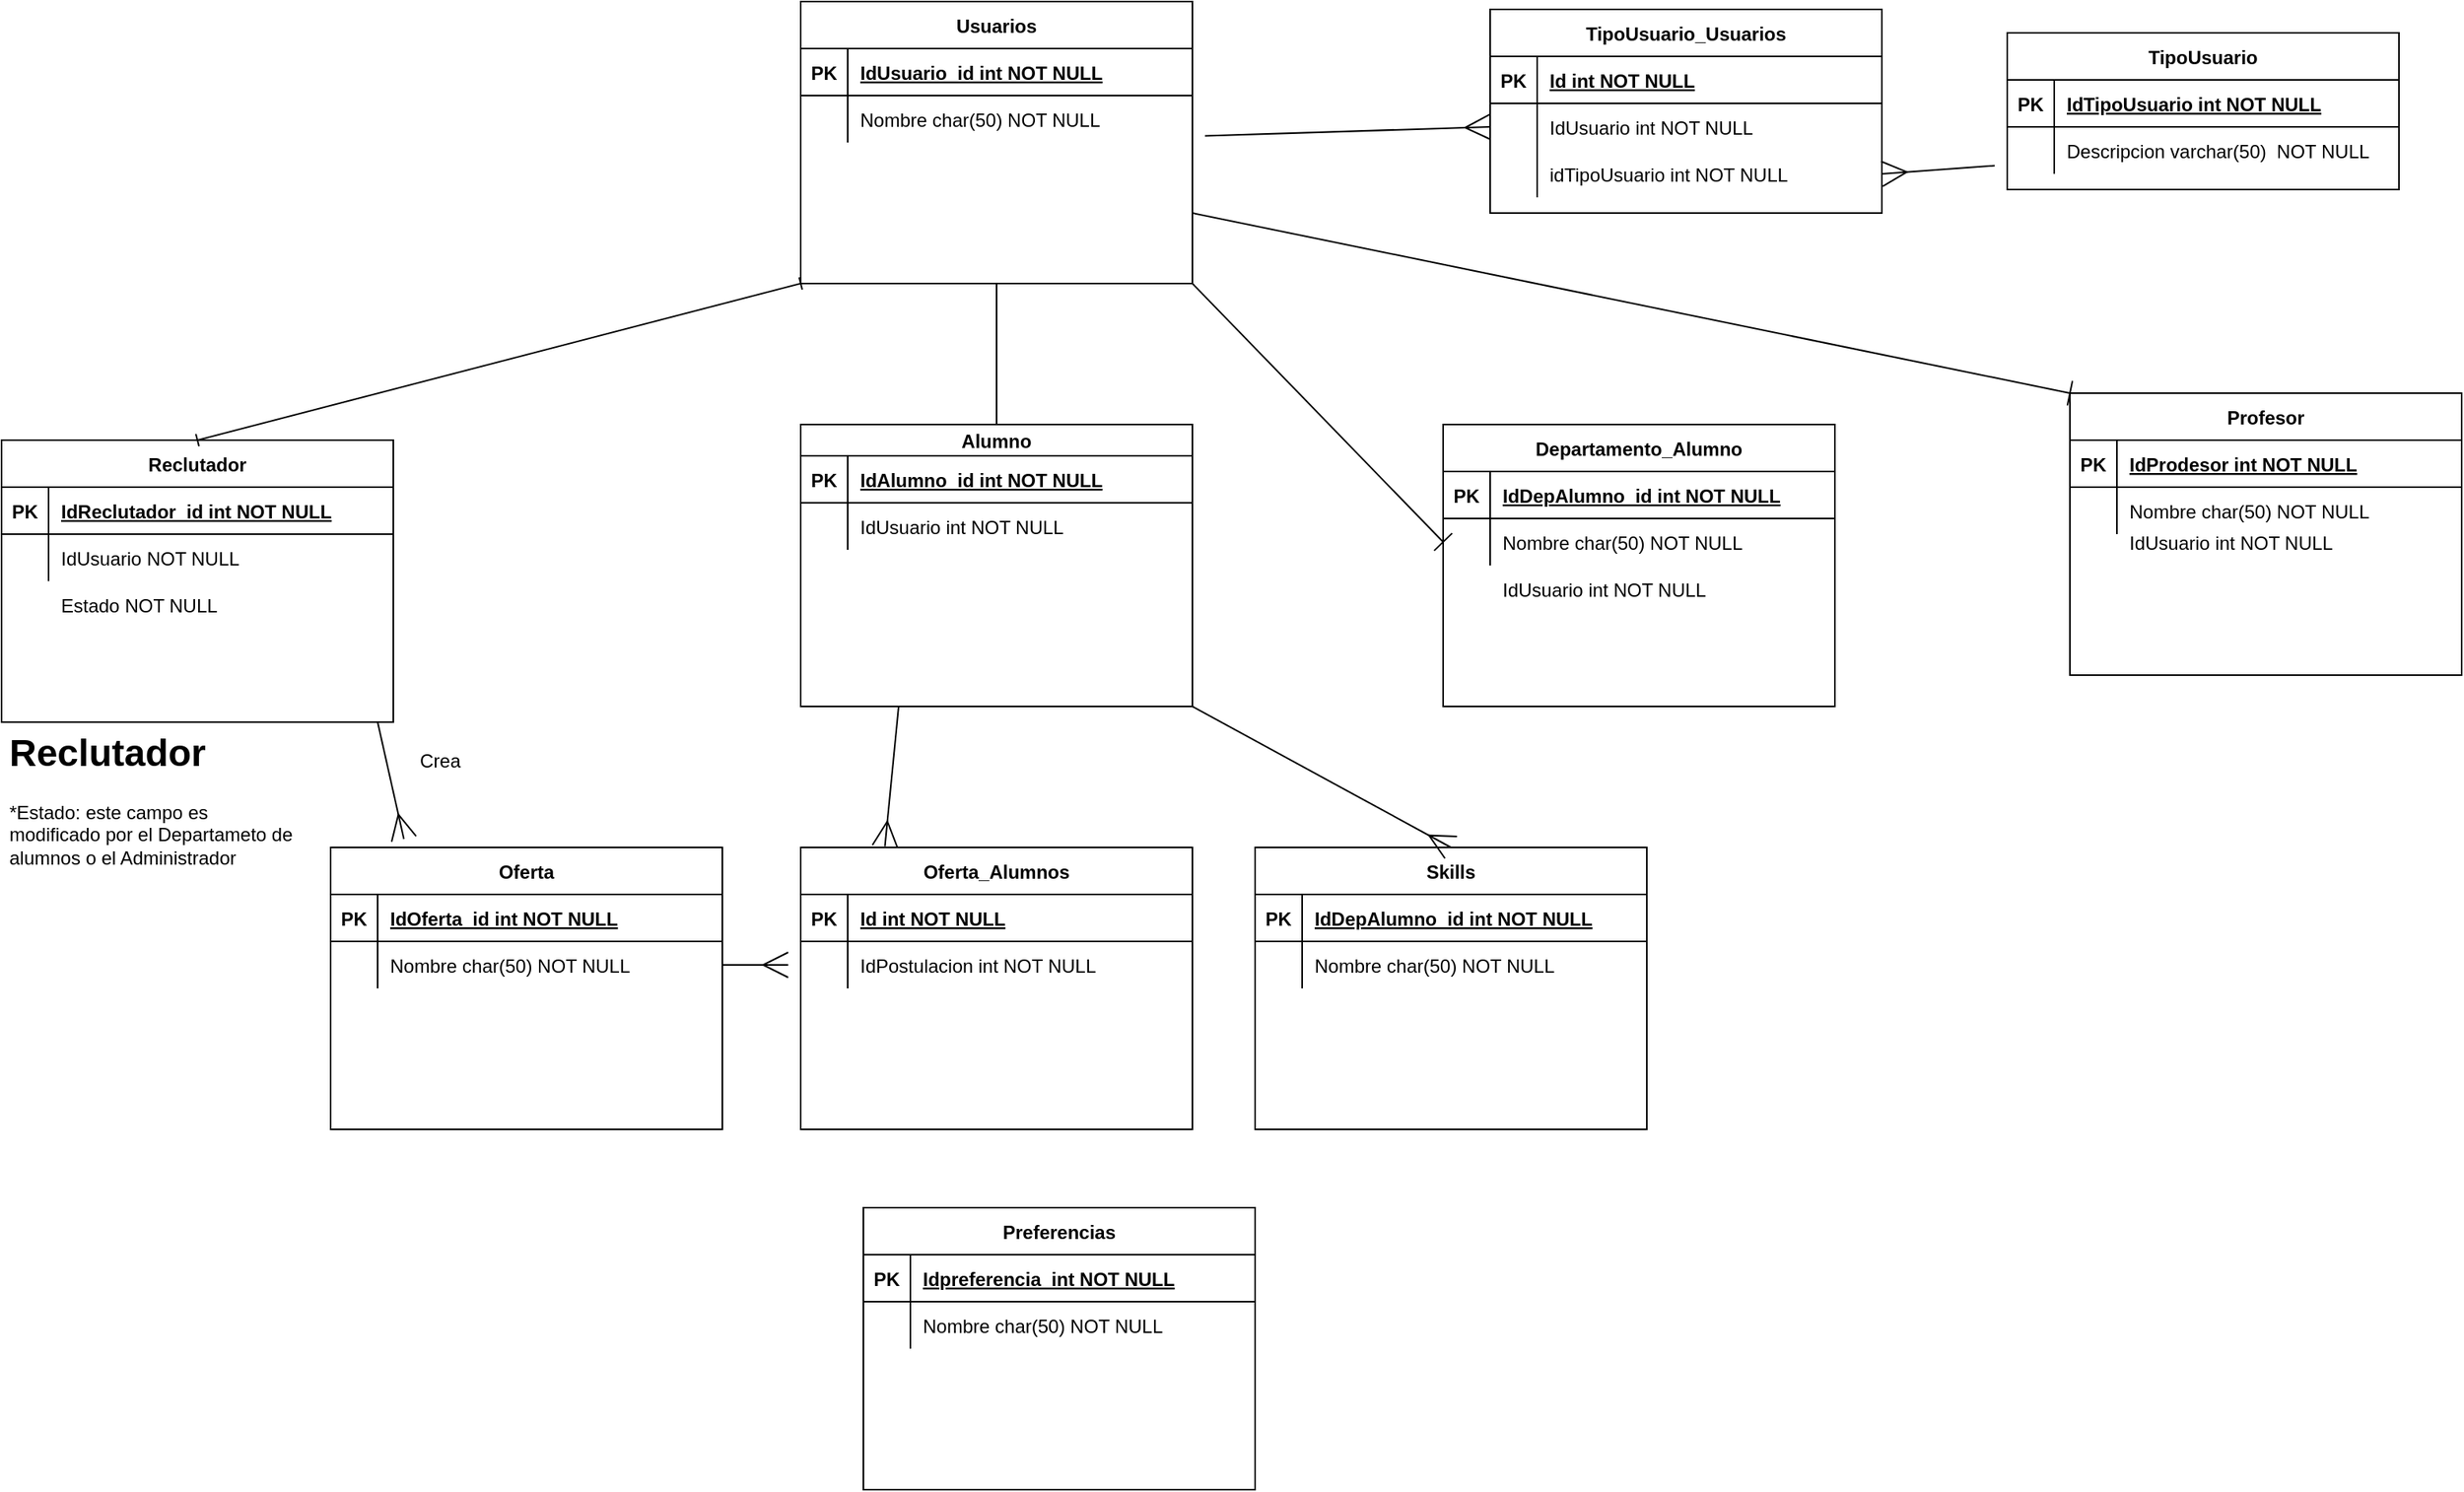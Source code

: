 <mxfile version="15.4.1" type="device"><diagram id="R2lEEEUBdFMjLlhIrx00" name="Page-1"><mxGraphModel dx="1021" dy="529" grid="1" gridSize="10" guides="1" tooltips="1" connect="1" arrows="1" fold="1" page="1" pageScale="1" pageWidth="850" pageHeight="1100" math="0" shadow="0" extFonts="Permanent Marker^https://fonts.googleapis.com/css?family=Permanent+Marker"><root><mxCell id="0"/><mxCell id="1" parent="0"/><mxCell id="FTierkS7XMUDE3EPfY0w-1" value="Reclutador" style="shape=table;startSize=30;container=1;collapsible=1;childLayout=tableLayout;fixedRows=1;rowLines=0;fontStyle=1;align=center;resizeLast=1;" parent="1" vertex="1"><mxGeometry x="20" y="300" width="250" height="180" as="geometry"/></mxCell><mxCell id="FTierkS7XMUDE3EPfY0w-2" value="" style="shape=partialRectangle;collapsible=0;dropTarget=0;pointerEvents=0;fillColor=none;points=[[0,0.5],[1,0.5]];portConstraint=eastwest;top=0;left=0;right=0;bottom=1;" parent="FTierkS7XMUDE3EPfY0w-1" vertex="1"><mxGeometry y="30" width="250" height="30" as="geometry"/></mxCell><mxCell id="FTierkS7XMUDE3EPfY0w-3" value="PK" style="shape=partialRectangle;overflow=hidden;connectable=0;fillColor=none;top=0;left=0;bottom=0;right=0;fontStyle=1;" parent="FTierkS7XMUDE3EPfY0w-2" vertex="1"><mxGeometry width="30" height="30" as="geometry"><mxRectangle width="30" height="30" as="alternateBounds"/></mxGeometry></mxCell><mxCell id="FTierkS7XMUDE3EPfY0w-4" value="IdReclutador_id int NOT NULL " style="shape=partialRectangle;overflow=hidden;connectable=0;fillColor=none;top=0;left=0;bottom=0;right=0;align=left;spacingLeft=6;fontStyle=5;" parent="FTierkS7XMUDE3EPfY0w-2" vertex="1"><mxGeometry x="30" width="220" height="30" as="geometry"><mxRectangle width="220" height="30" as="alternateBounds"/></mxGeometry></mxCell><mxCell id="FTierkS7XMUDE3EPfY0w-5" value="" style="shape=partialRectangle;collapsible=0;dropTarget=0;pointerEvents=0;fillColor=none;points=[[0,0.5],[1,0.5]];portConstraint=eastwest;top=0;left=0;right=0;bottom=0;" parent="FTierkS7XMUDE3EPfY0w-1" vertex="1"><mxGeometry y="60" width="250" height="30" as="geometry"/></mxCell><mxCell id="FTierkS7XMUDE3EPfY0w-6" value="" style="shape=partialRectangle;overflow=hidden;connectable=0;fillColor=none;top=0;left=0;bottom=0;right=0;" parent="FTierkS7XMUDE3EPfY0w-5" vertex="1"><mxGeometry width="30" height="30" as="geometry"><mxRectangle width="30" height="30" as="alternateBounds"/></mxGeometry></mxCell><mxCell id="FTierkS7XMUDE3EPfY0w-7" value="IdUsuario NOT NULL" style="shape=partialRectangle;overflow=hidden;connectable=0;fillColor=none;top=0;left=0;bottom=0;right=0;align=left;spacingLeft=6;" parent="FTierkS7XMUDE3EPfY0w-5" vertex="1"><mxGeometry x="30" width="220" height="30" as="geometry"><mxRectangle width="220" height="30" as="alternateBounds"/></mxGeometry></mxCell><mxCell id="FTierkS7XMUDE3EPfY0w-13" value="Oferta" style="shape=table;startSize=30;container=1;collapsible=1;childLayout=tableLayout;fixedRows=1;rowLines=0;fontStyle=1;align=center;resizeLast=1;" parent="1" vertex="1"><mxGeometry x="230" y="560" width="250" height="180" as="geometry"/></mxCell><mxCell id="FTierkS7XMUDE3EPfY0w-14" value="" style="shape=partialRectangle;collapsible=0;dropTarget=0;pointerEvents=0;fillColor=none;points=[[0,0.5],[1,0.5]];portConstraint=eastwest;top=0;left=0;right=0;bottom=1;" parent="FTierkS7XMUDE3EPfY0w-13" vertex="1"><mxGeometry y="30" width="250" height="30" as="geometry"/></mxCell><mxCell id="FTierkS7XMUDE3EPfY0w-15" value="PK" style="shape=partialRectangle;overflow=hidden;connectable=0;fillColor=none;top=0;left=0;bottom=0;right=0;fontStyle=1;" parent="FTierkS7XMUDE3EPfY0w-14" vertex="1"><mxGeometry width="30" height="30" as="geometry"><mxRectangle width="30" height="30" as="alternateBounds"/></mxGeometry></mxCell><mxCell id="FTierkS7XMUDE3EPfY0w-16" value="IdOferta_id int NOT NULL " style="shape=partialRectangle;overflow=hidden;connectable=0;fillColor=none;top=0;left=0;bottom=0;right=0;align=left;spacingLeft=6;fontStyle=5;" parent="FTierkS7XMUDE3EPfY0w-14" vertex="1"><mxGeometry x="30" width="220" height="30" as="geometry"><mxRectangle width="220" height="30" as="alternateBounds"/></mxGeometry></mxCell><mxCell id="FTierkS7XMUDE3EPfY0w-17" value="" style="shape=partialRectangle;collapsible=0;dropTarget=0;pointerEvents=0;fillColor=none;points=[[0,0.5],[1,0.5]];portConstraint=eastwest;top=0;left=0;right=0;bottom=0;" parent="FTierkS7XMUDE3EPfY0w-13" vertex="1"><mxGeometry y="60" width="250" height="30" as="geometry"/></mxCell><mxCell id="FTierkS7XMUDE3EPfY0w-18" value="" style="shape=partialRectangle;overflow=hidden;connectable=0;fillColor=none;top=0;left=0;bottom=0;right=0;" parent="FTierkS7XMUDE3EPfY0w-17" vertex="1"><mxGeometry width="30" height="30" as="geometry"><mxRectangle width="30" height="30" as="alternateBounds"/></mxGeometry></mxCell><mxCell id="FTierkS7XMUDE3EPfY0w-19" value="Nombre char(50) NOT NULL" style="shape=partialRectangle;overflow=hidden;connectable=0;fillColor=none;top=0;left=0;bottom=0;right=0;align=left;spacingLeft=6;" parent="FTierkS7XMUDE3EPfY0w-17" vertex="1"><mxGeometry x="30" width="220" height="30" as="geometry"><mxRectangle width="220" height="30" as="alternateBounds"/></mxGeometry></mxCell><mxCell id="FTierkS7XMUDE3EPfY0w-22" style="rounded=0;orthogonalLoop=1;jettySize=auto;html=1;endArrow=ERmany;startSize=14;endSize=14;sourcePerimeterSpacing=8;targetPerimeterSpacing=8;endFill=0;entryX=0.187;entryY=-0.03;entryDx=0;entryDy=0;entryPerimeter=0;" parent="1" target="FTierkS7XMUDE3EPfY0w-13" edge="1"><mxGeometry relative="1" as="geometry"><mxPoint x="260" y="480" as="sourcePoint"/></mxGeometry></mxCell><mxCell id="FTierkS7XMUDE3EPfY0w-23" value="Alumno" style="shape=table;startSize=20;container=1;collapsible=1;childLayout=tableLayout;fixedRows=1;rowLines=0;fontStyle=1;align=center;resizeLast=1;" parent="1" vertex="1"><mxGeometry x="530" y="290" width="250" height="180" as="geometry"/></mxCell><mxCell id="FTierkS7XMUDE3EPfY0w-24" value="" style="shape=partialRectangle;collapsible=0;dropTarget=0;pointerEvents=0;fillColor=none;points=[[0,0.5],[1,0.5]];portConstraint=eastwest;top=0;left=0;right=0;bottom=1;" parent="FTierkS7XMUDE3EPfY0w-23" vertex="1"><mxGeometry y="20" width="250" height="30" as="geometry"/></mxCell><mxCell id="FTierkS7XMUDE3EPfY0w-25" value="PK" style="shape=partialRectangle;overflow=hidden;connectable=0;fillColor=none;top=0;left=0;bottom=0;right=0;fontStyle=1;" parent="FTierkS7XMUDE3EPfY0w-24" vertex="1"><mxGeometry width="30" height="30" as="geometry"><mxRectangle width="30" height="30" as="alternateBounds"/></mxGeometry></mxCell><mxCell id="FTierkS7XMUDE3EPfY0w-26" value="IdAlumno_id int NOT NULL " style="shape=partialRectangle;overflow=hidden;connectable=0;fillColor=none;top=0;left=0;bottom=0;right=0;align=left;spacingLeft=6;fontStyle=5;" parent="FTierkS7XMUDE3EPfY0w-24" vertex="1"><mxGeometry x="30" width="220" height="30" as="geometry"><mxRectangle width="220" height="30" as="alternateBounds"/></mxGeometry></mxCell><mxCell id="FTierkS7XMUDE3EPfY0w-27" value="" style="shape=partialRectangle;collapsible=0;dropTarget=0;pointerEvents=0;fillColor=none;points=[[0,0.5],[1,0.5]];portConstraint=eastwest;top=0;left=0;right=0;bottom=0;" parent="FTierkS7XMUDE3EPfY0w-23" vertex="1"><mxGeometry y="50" width="250" height="30" as="geometry"/></mxCell><mxCell id="FTierkS7XMUDE3EPfY0w-28" value="" style="shape=partialRectangle;overflow=hidden;connectable=0;fillColor=none;top=0;left=0;bottom=0;right=0;" parent="FTierkS7XMUDE3EPfY0w-27" vertex="1"><mxGeometry width="30" height="30" as="geometry"><mxRectangle width="30" height="30" as="alternateBounds"/></mxGeometry></mxCell><mxCell id="FTierkS7XMUDE3EPfY0w-29" value="IdUsuario int NOT NULL" style="shape=partialRectangle;overflow=hidden;connectable=0;fillColor=none;top=0;left=0;bottom=0;right=0;align=left;spacingLeft=6;" parent="FTierkS7XMUDE3EPfY0w-27" vertex="1"><mxGeometry x="30" width="220" height="30" as="geometry"><mxRectangle width="220" height="30" as="alternateBounds"/></mxGeometry></mxCell><mxCell id="FTierkS7XMUDE3EPfY0w-30" value="Oferta_Alumnos" style="shape=table;startSize=30;container=1;collapsible=1;childLayout=tableLayout;fixedRows=1;rowLines=0;fontStyle=1;align=center;resizeLast=1;" parent="1" vertex="1"><mxGeometry x="530" y="560" width="250" height="180" as="geometry"/></mxCell><mxCell id="FTierkS7XMUDE3EPfY0w-31" value="" style="shape=partialRectangle;collapsible=0;dropTarget=0;pointerEvents=0;fillColor=none;points=[[0,0.5],[1,0.5]];portConstraint=eastwest;top=0;left=0;right=0;bottom=1;" parent="FTierkS7XMUDE3EPfY0w-30" vertex="1"><mxGeometry y="30" width="250" height="30" as="geometry"/></mxCell><mxCell id="FTierkS7XMUDE3EPfY0w-32" value="PK" style="shape=partialRectangle;overflow=hidden;connectable=0;fillColor=none;top=0;left=0;bottom=0;right=0;fontStyle=1;" parent="FTierkS7XMUDE3EPfY0w-31" vertex="1"><mxGeometry width="30" height="30" as="geometry"><mxRectangle width="30" height="30" as="alternateBounds"/></mxGeometry></mxCell><mxCell id="FTierkS7XMUDE3EPfY0w-33" value="Id int NOT NULL " style="shape=partialRectangle;overflow=hidden;connectable=0;fillColor=none;top=0;left=0;bottom=0;right=0;align=left;spacingLeft=6;fontStyle=5;" parent="FTierkS7XMUDE3EPfY0w-31" vertex="1"><mxGeometry x="30" width="220" height="30" as="geometry"><mxRectangle width="220" height="30" as="alternateBounds"/></mxGeometry></mxCell><mxCell id="FTierkS7XMUDE3EPfY0w-34" value="" style="shape=partialRectangle;collapsible=0;dropTarget=0;pointerEvents=0;fillColor=none;points=[[0,0.5],[1,0.5]];portConstraint=eastwest;top=0;left=0;right=0;bottom=0;" parent="FTierkS7XMUDE3EPfY0w-30" vertex="1"><mxGeometry y="60" width="250" height="30" as="geometry"/></mxCell><mxCell id="FTierkS7XMUDE3EPfY0w-35" value="" style="shape=partialRectangle;overflow=hidden;connectable=0;fillColor=none;top=0;left=0;bottom=0;right=0;" parent="FTierkS7XMUDE3EPfY0w-34" vertex="1"><mxGeometry width="30" height="30" as="geometry"><mxRectangle width="30" height="30" as="alternateBounds"/></mxGeometry></mxCell><mxCell id="FTierkS7XMUDE3EPfY0w-36" value="IdPostulacion int NOT NULL" style="shape=partialRectangle;overflow=hidden;connectable=0;fillColor=none;top=0;left=0;bottom=0;right=0;align=left;spacingLeft=6;" parent="FTierkS7XMUDE3EPfY0w-34" vertex="1"><mxGeometry x="30" width="220" height="30" as="geometry"><mxRectangle width="220" height="30" as="alternateBounds"/></mxGeometry></mxCell><mxCell id="FTierkS7XMUDE3EPfY0w-37" style="edgeStyle=none;rounded=0;orthogonalLoop=1;jettySize=auto;html=1;exitX=1;exitY=0.5;exitDx=0;exitDy=0;endArrow=ERmany;endFill=0;startSize=14;endSize=14;sourcePerimeterSpacing=8;targetPerimeterSpacing=8;" parent="1" source="FTierkS7XMUDE3EPfY0w-17" target="FTierkS7XMUDE3EPfY0w-34" edge="1"><mxGeometry relative="1" as="geometry"/></mxCell><mxCell id="FTierkS7XMUDE3EPfY0w-38" style="edgeStyle=none;rounded=0;orthogonalLoop=1;jettySize=auto;html=1;entryX=0.215;entryY=-0.004;entryDx=0;entryDy=0;endArrow=ERmany;endFill=0;startSize=14;endSize=14;sourcePerimeterSpacing=8;targetPerimeterSpacing=8;entryPerimeter=0;exitX=0.25;exitY=1;exitDx=0;exitDy=0;" parent="1" source="FTierkS7XMUDE3EPfY0w-23" target="FTierkS7XMUDE3EPfY0w-30" edge="1"><mxGeometry relative="1" as="geometry"><mxPoint x="610" y="420" as="sourcePoint"/></mxGeometry></mxCell><mxCell id="QzVK-IsVdE-rJcmxgD9B-1" value="TipoUsuario" style="shape=table;startSize=30;container=1;collapsible=1;childLayout=tableLayout;fixedRows=1;rowLines=0;fontStyle=1;align=center;resizeLast=1;" parent="1" vertex="1"><mxGeometry x="1300" y="40" width="250" height="100" as="geometry"/></mxCell><mxCell id="QzVK-IsVdE-rJcmxgD9B-2" value="" style="shape=partialRectangle;collapsible=0;dropTarget=0;pointerEvents=0;fillColor=none;points=[[0,0.5],[1,0.5]];portConstraint=eastwest;top=0;left=0;right=0;bottom=1;" parent="QzVK-IsVdE-rJcmxgD9B-1" vertex="1"><mxGeometry y="30" width="250" height="30" as="geometry"/></mxCell><mxCell id="QzVK-IsVdE-rJcmxgD9B-3" value="PK" style="shape=partialRectangle;overflow=hidden;connectable=0;fillColor=none;top=0;left=0;bottom=0;right=0;fontStyle=1;" parent="QzVK-IsVdE-rJcmxgD9B-2" vertex="1"><mxGeometry width="30" height="30" as="geometry"><mxRectangle width="30" height="30" as="alternateBounds"/></mxGeometry></mxCell><mxCell id="QzVK-IsVdE-rJcmxgD9B-4" value="IdTipoUsuario int NOT NULL " style="shape=partialRectangle;overflow=hidden;connectable=0;fillColor=none;top=0;left=0;bottom=0;right=0;align=left;spacingLeft=6;fontStyle=5;" parent="QzVK-IsVdE-rJcmxgD9B-2" vertex="1"><mxGeometry x="30" width="220" height="30" as="geometry"><mxRectangle width="220" height="30" as="alternateBounds"/></mxGeometry></mxCell><mxCell id="QzVK-IsVdE-rJcmxgD9B-5" value="" style="shape=partialRectangle;collapsible=0;dropTarget=0;pointerEvents=0;fillColor=none;points=[[0,0.5],[1,0.5]];portConstraint=eastwest;top=0;left=0;right=0;bottom=0;" parent="QzVK-IsVdE-rJcmxgD9B-1" vertex="1"><mxGeometry y="60" width="250" height="30" as="geometry"/></mxCell><mxCell id="QzVK-IsVdE-rJcmxgD9B-6" value="" style="shape=partialRectangle;overflow=hidden;connectable=0;fillColor=none;top=0;left=0;bottom=0;right=0;" parent="QzVK-IsVdE-rJcmxgD9B-5" vertex="1"><mxGeometry width="30" height="30" as="geometry"><mxRectangle width="30" height="30" as="alternateBounds"/></mxGeometry></mxCell><mxCell id="QzVK-IsVdE-rJcmxgD9B-7" value="Descripcion varchar(50)  NOT NULL" style="shape=partialRectangle;overflow=hidden;connectable=0;fillColor=none;top=0;left=0;bottom=0;right=0;align=left;spacingLeft=6;" parent="QzVK-IsVdE-rJcmxgD9B-5" vertex="1"><mxGeometry x="30" width="220" height="30" as="geometry"><mxRectangle width="220" height="30" as="alternateBounds"/></mxGeometry></mxCell><mxCell id="QzVK-IsVdE-rJcmxgD9B-31" style="edgeStyle=none;curved=1;rounded=0;orthogonalLoop=1;jettySize=auto;html=1;entryX=0;entryY=0.5;entryDx=0;entryDy=0;endArrow=ERmany;startSize=14;endSize=14;sourcePerimeterSpacing=8;targetPerimeterSpacing=8;endFill=0;" parent="1" source="QzVK-IsVdE-rJcmxgD9B-11" target="QzVK-IsVdE-rJcmxgD9B-22" edge="1"><mxGeometry relative="1" as="geometry"/></mxCell><mxCell id="QzVK-IsVdE-rJcmxgD9B-11" value="Usuarios" style="shape=table;startSize=30;container=1;collapsible=1;childLayout=tableLayout;fixedRows=1;rowLines=0;fontStyle=1;align=center;resizeLast=1;" parent="1" vertex="1"><mxGeometry x="530" y="20" width="250" height="180" as="geometry"/></mxCell><mxCell id="QzVK-IsVdE-rJcmxgD9B-12" value="" style="shape=partialRectangle;collapsible=0;dropTarget=0;pointerEvents=0;fillColor=none;points=[[0,0.5],[1,0.5]];portConstraint=eastwest;top=0;left=0;right=0;bottom=1;" parent="QzVK-IsVdE-rJcmxgD9B-11" vertex="1"><mxGeometry y="30" width="250" height="30" as="geometry"/></mxCell><mxCell id="QzVK-IsVdE-rJcmxgD9B-13" value="PK" style="shape=partialRectangle;overflow=hidden;connectable=0;fillColor=none;top=0;left=0;bottom=0;right=0;fontStyle=1;" parent="QzVK-IsVdE-rJcmxgD9B-12" vertex="1"><mxGeometry width="30" height="30" as="geometry"><mxRectangle width="30" height="30" as="alternateBounds"/></mxGeometry></mxCell><mxCell id="QzVK-IsVdE-rJcmxgD9B-14" value="IdUsuario_id int NOT NULL " style="shape=partialRectangle;overflow=hidden;connectable=0;fillColor=none;top=0;left=0;bottom=0;right=0;align=left;spacingLeft=6;fontStyle=5;" parent="QzVK-IsVdE-rJcmxgD9B-12" vertex="1"><mxGeometry x="30" width="220" height="30" as="geometry"><mxRectangle width="220" height="30" as="alternateBounds"/></mxGeometry></mxCell><mxCell id="QzVK-IsVdE-rJcmxgD9B-15" value="" style="shape=partialRectangle;collapsible=0;dropTarget=0;pointerEvents=0;fillColor=none;points=[[0,0.5],[1,0.5]];portConstraint=eastwest;top=0;left=0;right=0;bottom=0;" parent="QzVK-IsVdE-rJcmxgD9B-11" vertex="1"><mxGeometry y="60" width="250" height="30" as="geometry"/></mxCell><mxCell id="QzVK-IsVdE-rJcmxgD9B-16" value="" style="shape=partialRectangle;overflow=hidden;connectable=0;fillColor=none;top=0;left=0;bottom=0;right=0;" parent="QzVK-IsVdE-rJcmxgD9B-15" vertex="1"><mxGeometry width="30" height="30" as="geometry"><mxRectangle width="30" height="30" as="alternateBounds"/></mxGeometry></mxCell><mxCell id="QzVK-IsVdE-rJcmxgD9B-17" value="Nombre char(50) NOT NULL" style="shape=partialRectangle;overflow=hidden;connectable=0;fillColor=none;top=0;left=0;bottom=0;right=0;align=left;spacingLeft=6;" parent="QzVK-IsVdE-rJcmxgD9B-15" vertex="1"><mxGeometry x="30" width="220" height="30" as="geometry"><mxRectangle width="220" height="30" as="alternateBounds"/></mxGeometry></mxCell><mxCell id="QzVK-IsVdE-rJcmxgD9B-18" value="TipoUsuario_Usuarios" style="shape=table;startSize=30;container=1;collapsible=1;childLayout=tableLayout;fixedRows=1;rowLines=0;fontStyle=1;align=center;resizeLast=1;" parent="1" vertex="1"><mxGeometry x="970" y="25" width="250" height="130" as="geometry"/></mxCell><mxCell id="QzVK-IsVdE-rJcmxgD9B-19" value="" style="shape=partialRectangle;collapsible=0;dropTarget=0;pointerEvents=0;fillColor=none;points=[[0,0.5],[1,0.5]];portConstraint=eastwest;top=0;left=0;right=0;bottom=1;" parent="QzVK-IsVdE-rJcmxgD9B-18" vertex="1"><mxGeometry y="30" width="250" height="30" as="geometry"/></mxCell><mxCell id="QzVK-IsVdE-rJcmxgD9B-20" value="PK" style="shape=partialRectangle;overflow=hidden;connectable=0;fillColor=none;top=0;left=0;bottom=0;right=0;fontStyle=1;" parent="QzVK-IsVdE-rJcmxgD9B-19" vertex="1"><mxGeometry width="30" height="30" as="geometry"><mxRectangle width="30" height="30" as="alternateBounds"/></mxGeometry></mxCell><mxCell id="QzVK-IsVdE-rJcmxgD9B-21" value="Id int NOT NULL " style="shape=partialRectangle;overflow=hidden;connectable=0;fillColor=none;top=0;left=0;bottom=0;right=0;align=left;spacingLeft=6;fontStyle=5;" parent="QzVK-IsVdE-rJcmxgD9B-19" vertex="1"><mxGeometry x="30" width="220" height="30" as="geometry"><mxRectangle width="220" height="30" as="alternateBounds"/></mxGeometry></mxCell><mxCell id="QzVK-IsVdE-rJcmxgD9B-22" value="" style="shape=partialRectangle;collapsible=0;dropTarget=0;pointerEvents=0;fillColor=none;points=[[0,0.5],[1,0.5]];portConstraint=eastwest;top=0;left=0;right=0;bottom=0;" parent="QzVK-IsVdE-rJcmxgD9B-18" vertex="1"><mxGeometry y="60" width="250" height="30" as="geometry"/></mxCell><mxCell id="QzVK-IsVdE-rJcmxgD9B-23" value="" style="shape=partialRectangle;overflow=hidden;connectable=0;fillColor=none;top=0;left=0;bottom=0;right=0;" parent="QzVK-IsVdE-rJcmxgD9B-22" vertex="1"><mxGeometry width="30" height="30" as="geometry"><mxRectangle width="30" height="30" as="alternateBounds"/></mxGeometry></mxCell><mxCell id="QzVK-IsVdE-rJcmxgD9B-24" value="IdUsuario int NOT NULL" style="shape=partialRectangle;overflow=hidden;connectable=0;fillColor=none;top=0;left=0;bottom=0;right=0;align=left;spacingLeft=6;" parent="QzVK-IsVdE-rJcmxgD9B-22" vertex="1"><mxGeometry x="30" width="220" height="30" as="geometry"><mxRectangle width="220" height="30" as="alternateBounds"/></mxGeometry></mxCell><mxCell id="QzVK-IsVdE-rJcmxgD9B-25" value="" style="shape=partialRectangle;collapsible=0;dropTarget=0;pointerEvents=0;fillColor=none;points=[[0,0.5],[1,0.5]];portConstraint=eastwest;top=0;left=0;right=0;bottom=0;" parent="QzVK-IsVdE-rJcmxgD9B-18" vertex="1"><mxGeometry y="90" width="250" height="30" as="geometry"/></mxCell><mxCell id="QzVK-IsVdE-rJcmxgD9B-26" value="" style="shape=partialRectangle;overflow=hidden;connectable=0;fillColor=none;top=0;left=0;bottom=0;right=0;" parent="QzVK-IsVdE-rJcmxgD9B-25" vertex="1"><mxGeometry width="30" height="30" as="geometry"><mxRectangle width="30" height="30" as="alternateBounds"/></mxGeometry></mxCell><mxCell id="QzVK-IsVdE-rJcmxgD9B-27" value="idTipoUsuario int NOT NULL" style="shape=partialRectangle;overflow=hidden;connectable=0;fillColor=none;top=0;left=0;bottom=0;right=0;align=left;spacingLeft=6;" parent="QzVK-IsVdE-rJcmxgD9B-25" vertex="1"><mxGeometry x="30" width="220" height="30" as="geometry"><mxRectangle width="220" height="30" as="alternateBounds"/></mxGeometry></mxCell><mxCell id="QzVK-IsVdE-rJcmxgD9B-32" style="edgeStyle=none;curved=1;rounded=0;orthogonalLoop=1;jettySize=auto;html=1;entryX=1;entryY=0.5;entryDx=0;entryDy=0;endArrow=ERmany;startSize=14;endSize=14;sourcePerimeterSpacing=8;targetPerimeterSpacing=8;endFill=0;" parent="1" source="QzVK-IsVdE-rJcmxgD9B-5" target="QzVK-IsVdE-rJcmxgD9B-25" edge="1"><mxGeometry relative="1" as="geometry"/></mxCell><mxCell id="QzVK-IsVdE-rJcmxgD9B-33" value="Departamento_Alumno" style="shape=table;startSize=30;container=1;collapsible=1;childLayout=tableLayout;fixedRows=1;rowLines=0;fontStyle=1;align=center;resizeLast=1;" parent="1" vertex="1"><mxGeometry x="940" y="290" width="250" height="180" as="geometry"/></mxCell><mxCell id="QzVK-IsVdE-rJcmxgD9B-34" value="" style="shape=partialRectangle;collapsible=0;dropTarget=0;pointerEvents=0;fillColor=none;points=[[0,0.5],[1,0.5]];portConstraint=eastwest;top=0;left=0;right=0;bottom=1;" parent="QzVK-IsVdE-rJcmxgD9B-33" vertex="1"><mxGeometry y="30" width="250" height="30" as="geometry"/></mxCell><mxCell id="QzVK-IsVdE-rJcmxgD9B-35" value="PK" style="shape=partialRectangle;overflow=hidden;connectable=0;fillColor=none;top=0;left=0;bottom=0;right=0;fontStyle=1;" parent="QzVK-IsVdE-rJcmxgD9B-34" vertex="1"><mxGeometry width="30" height="30" as="geometry"><mxRectangle width="30" height="30" as="alternateBounds"/></mxGeometry></mxCell><mxCell id="QzVK-IsVdE-rJcmxgD9B-36" value="IdDepAlumno_id int NOT NULL " style="shape=partialRectangle;overflow=hidden;connectable=0;fillColor=none;top=0;left=0;bottom=0;right=0;align=left;spacingLeft=6;fontStyle=5;" parent="QzVK-IsVdE-rJcmxgD9B-34" vertex="1"><mxGeometry x="30" width="220" height="30" as="geometry"><mxRectangle width="220" height="30" as="alternateBounds"/></mxGeometry></mxCell><mxCell id="QzVK-IsVdE-rJcmxgD9B-37" value="" style="shape=partialRectangle;collapsible=0;dropTarget=0;pointerEvents=0;fillColor=none;points=[[0,0.5],[1,0.5]];portConstraint=eastwest;top=0;left=0;right=0;bottom=0;" parent="QzVK-IsVdE-rJcmxgD9B-33" vertex="1"><mxGeometry y="60" width="250" height="30" as="geometry"/></mxCell><mxCell id="QzVK-IsVdE-rJcmxgD9B-38" value="" style="shape=partialRectangle;overflow=hidden;connectable=0;fillColor=none;top=0;left=0;bottom=0;right=0;" parent="QzVK-IsVdE-rJcmxgD9B-37" vertex="1"><mxGeometry width="30" height="30" as="geometry"><mxRectangle width="30" height="30" as="alternateBounds"/></mxGeometry></mxCell><mxCell id="QzVK-IsVdE-rJcmxgD9B-39" value="Nombre char(50) NOT NULL" style="shape=partialRectangle;overflow=hidden;connectable=0;fillColor=none;top=0;left=0;bottom=0;right=0;align=left;spacingLeft=6;" parent="QzVK-IsVdE-rJcmxgD9B-37" vertex="1"><mxGeometry x="30" width="220" height="30" as="geometry"><mxRectangle width="220" height="30" as="alternateBounds"/></mxGeometry></mxCell><mxCell id="QzVK-IsVdE-rJcmxgD9B-40" value="Preferencias" style="shape=table;startSize=30;container=1;collapsible=1;childLayout=tableLayout;fixedRows=1;rowLines=0;fontStyle=1;align=center;resizeLast=1;" parent="1" vertex="1"><mxGeometry x="570" y="790" width="250" height="180" as="geometry"/></mxCell><mxCell id="QzVK-IsVdE-rJcmxgD9B-41" value="" style="shape=partialRectangle;collapsible=0;dropTarget=0;pointerEvents=0;fillColor=none;points=[[0,0.5],[1,0.5]];portConstraint=eastwest;top=0;left=0;right=0;bottom=1;" parent="QzVK-IsVdE-rJcmxgD9B-40" vertex="1"><mxGeometry y="30" width="250" height="30" as="geometry"/></mxCell><mxCell id="QzVK-IsVdE-rJcmxgD9B-42" value="PK" style="shape=partialRectangle;overflow=hidden;connectable=0;fillColor=none;top=0;left=0;bottom=0;right=0;fontStyle=1;" parent="QzVK-IsVdE-rJcmxgD9B-41" vertex="1"><mxGeometry width="30" height="30" as="geometry"><mxRectangle width="30" height="30" as="alternateBounds"/></mxGeometry></mxCell><mxCell id="QzVK-IsVdE-rJcmxgD9B-43" value="Idpreferencia  int NOT NULL " style="shape=partialRectangle;overflow=hidden;connectable=0;fillColor=none;top=0;left=0;bottom=0;right=0;align=left;spacingLeft=6;fontStyle=5;" parent="QzVK-IsVdE-rJcmxgD9B-41" vertex="1"><mxGeometry x="30" width="220" height="30" as="geometry"><mxRectangle width="220" height="30" as="alternateBounds"/></mxGeometry></mxCell><mxCell id="QzVK-IsVdE-rJcmxgD9B-44" value="" style="shape=partialRectangle;collapsible=0;dropTarget=0;pointerEvents=0;fillColor=none;points=[[0,0.5],[1,0.5]];portConstraint=eastwest;top=0;left=0;right=0;bottom=0;" parent="QzVK-IsVdE-rJcmxgD9B-40" vertex="1"><mxGeometry y="60" width="250" height="30" as="geometry"/></mxCell><mxCell id="QzVK-IsVdE-rJcmxgD9B-45" value="" style="shape=partialRectangle;overflow=hidden;connectable=0;fillColor=none;top=0;left=0;bottom=0;right=0;" parent="QzVK-IsVdE-rJcmxgD9B-44" vertex="1"><mxGeometry width="30" height="30" as="geometry"><mxRectangle width="30" height="30" as="alternateBounds"/></mxGeometry></mxCell><mxCell id="QzVK-IsVdE-rJcmxgD9B-46" value="Nombre char(50) NOT NULL" style="shape=partialRectangle;overflow=hidden;connectable=0;fillColor=none;top=0;left=0;bottom=0;right=0;align=left;spacingLeft=6;" parent="QzVK-IsVdE-rJcmxgD9B-44" vertex="1"><mxGeometry x="30" width="220" height="30" as="geometry"><mxRectangle width="220" height="30" as="alternateBounds"/></mxGeometry></mxCell><mxCell id="QzVK-IsVdE-rJcmxgD9B-47" value="Skills" style="shape=table;startSize=30;container=1;collapsible=1;childLayout=tableLayout;fixedRows=1;rowLines=0;fontStyle=1;align=center;resizeLast=1;" parent="1" vertex="1"><mxGeometry x="820" y="560" width="250" height="180" as="geometry"/></mxCell><mxCell id="QzVK-IsVdE-rJcmxgD9B-48" value="" style="shape=partialRectangle;collapsible=0;dropTarget=0;pointerEvents=0;fillColor=none;points=[[0,0.5],[1,0.5]];portConstraint=eastwest;top=0;left=0;right=0;bottom=1;" parent="QzVK-IsVdE-rJcmxgD9B-47" vertex="1"><mxGeometry y="30" width="250" height="30" as="geometry"/></mxCell><mxCell id="QzVK-IsVdE-rJcmxgD9B-49" value="PK" style="shape=partialRectangle;overflow=hidden;connectable=0;fillColor=none;top=0;left=0;bottom=0;right=0;fontStyle=1;" parent="QzVK-IsVdE-rJcmxgD9B-48" vertex="1"><mxGeometry width="30" height="30" as="geometry"><mxRectangle width="30" height="30" as="alternateBounds"/></mxGeometry></mxCell><mxCell id="QzVK-IsVdE-rJcmxgD9B-50" value="IdDepAlumno_id int NOT NULL " style="shape=partialRectangle;overflow=hidden;connectable=0;fillColor=none;top=0;left=0;bottom=0;right=0;align=left;spacingLeft=6;fontStyle=5;" parent="QzVK-IsVdE-rJcmxgD9B-48" vertex="1"><mxGeometry x="30" width="220" height="30" as="geometry"><mxRectangle width="220" height="30" as="alternateBounds"/></mxGeometry></mxCell><mxCell id="QzVK-IsVdE-rJcmxgD9B-51" value="" style="shape=partialRectangle;collapsible=0;dropTarget=0;pointerEvents=0;fillColor=none;points=[[0,0.5],[1,0.5]];portConstraint=eastwest;top=0;left=0;right=0;bottom=0;" parent="QzVK-IsVdE-rJcmxgD9B-47" vertex="1"><mxGeometry y="60" width="250" height="30" as="geometry"/></mxCell><mxCell id="QzVK-IsVdE-rJcmxgD9B-52" value="" style="shape=partialRectangle;overflow=hidden;connectable=0;fillColor=none;top=0;left=0;bottom=0;right=0;" parent="QzVK-IsVdE-rJcmxgD9B-51" vertex="1"><mxGeometry width="30" height="30" as="geometry"><mxRectangle width="30" height="30" as="alternateBounds"/></mxGeometry></mxCell><mxCell id="QzVK-IsVdE-rJcmxgD9B-53" value="Nombre char(50) NOT NULL" style="shape=partialRectangle;overflow=hidden;connectable=0;fillColor=none;top=0;left=0;bottom=0;right=0;align=left;spacingLeft=6;" parent="QzVK-IsVdE-rJcmxgD9B-51" vertex="1"><mxGeometry x="30" width="220" height="30" as="geometry"><mxRectangle width="220" height="30" as="alternateBounds"/></mxGeometry></mxCell><mxCell id="IRR90SbfttP3cXkGIM_5-1" value="Estado NOT NULL" style="shape=partialRectangle;overflow=hidden;connectable=0;fillColor=none;top=0;left=0;bottom=0;right=0;align=left;spacingLeft=6;" vertex="1" parent="1"><mxGeometry x="50" y="390" width="220" height="30" as="geometry"><mxRectangle width="220" height="30" as="alternateBounds"/></mxGeometry></mxCell><mxCell id="IRR90SbfttP3cXkGIM_5-2" value="&lt;h1&gt;Reclutador&lt;/h1&gt;&lt;div&gt;*Estado: este campo es modificado por el Departameto de alumnos o el Administrador&lt;/div&gt;" style="text;html=1;strokeColor=none;fillColor=none;spacing=5;spacingTop=-20;whiteSpace=wrap;overflow=hidden;rounded=0;" vertex="1" parent="1"><mxGeometry x="20" y="480" width="190" height="120" as="geometry"/></mxCell><mxCell id="IRR90SbfttP3cXkGIM_5-3" value="Crea" style="text;html=1;strokeColor=none;fillColor=none;align=center;verticalAlign=middle;whiteSpace=wrap;rounded=0;" vertex="1" parent="1"><mxGeometry x="270" y="490" width="60" height="30" as="geometry"/></mxCell><mxCell id="IRR90SbfttP3cXkGIM_5-5" style="edgeStyle=none;rounded=0;orthogonalLoop=1;jettySize=auto;html=1;exitX=1;exitY=1;exitDx=0;exitDy=0;endArrow=ERmany;endFill=0;startSize=14;endSize=14;sourcePerimeterSpacing=8;targetPerimeterSpacing=8;entryX=0.5;entryY=0;entryDx=0;entryDy=0;" edge="1" parent="1" source="FTierkS7XMUDE3EPfY0w-23" target="QzVK-IsVdE-rJcmxgD9B-47"><mxGeometry relative="1" as="geometry"><mxPoint x="1260" y="520" as="sourcePoint"/><mxPoint x="1362" y="520" as="targetPoint"/></mxGeometry></mxCell><mxCell id="IRR90SbfttP3cXkGIM_5-8" style="edgeStyle=none;rounded=0;orthogonalLoop=1;jettySize=auto;html=1;endArrow=baseDash;endFill=0;sourcePerimeterSpacing=8;targetPerimeterSpacing=8;entryX=0.5;entryY=0;entryDx=0;entryDy=0;exitX=0;exitY=1;exitDx=0;exitDy=0;startArrow=baseDash;startFill=0;" edge="1" parent="1" source="QzVK-IsVdE-rJcmxgD9B-11" target="FTierkS7XMUDE3EPfY0w-1"><mxGeometry relative="1" as="geometry"><mxPoint x="300" y="180" as="sourcePoint"/><mxPoint x="250" y="290" as="targetPoint"/></mxGeometry></mxCell><mxCell id="IRR90SbfttP3cXkGIM_5-9" style="edgeStyle=none;rounded=0;orthogonalLoop=1;jettySize=auto;html=1;exitX=1;exitY=1;exitDx=0;exitDy=0;endArrow=baseDash;endFill=0;startSize=14;endSize=14;sourcePerimeterSpacing=8;targetPerimeterSpacing=8;entryX=0;entryY=0.5;entryDx=0;entryDy=0;" edge="1" parent="1" source="QzVK-IsVdE-rJcmxgD9B-11" target="QzVK-IsVdE-rJcmxgD9B-37"><mxGeometry relative="1" as="geometry"><mxPoint x="820" y="220" as="sourcePoint"/><mxPoint x="922" y="220" as="targetPoint"/></mxGeometry></mxCell><mxCell id="IRR90SbfttP3cXkGIM_5-10" style="edgeStyle=none;rounded=0;orthogonalLoop=1;jettySize=auto;html=1;exitX=0.5;exitY=1;exitDx=0;exitDy=0;endArrow=baseDash;endFill=0;startSize=14;endSize=14;sourcePerimeterSpacing=8;targetPerimeterSpacing=8;entryX=0.5;entryY=0;entryDx=0;entryDy=0;" edge="1" parent="1" source="QzVK-IsVdE-rJcmxgD9B-11" target="FTierkS7XMUDE3EPfY0w-23"><mxGeometry relative="1" as="geometry"><mxPoint x="600" y="250" as="sourcePoint"/><mxPoint x="702" y="250" as="targetPoint"/></mxGeometry></mxCell><mxCell id="IRR90SbfttP3cXkGIM_5-11" value="Profesor" style="shape=table;startSize=30;container=1;collapsible=1;childLayout=tableLayout;fixedRows=1;rowLines=0;fontStyle=1;align=center;resizeLast=1;" vertex="1" parent="1"><mxGeometry x="1340" y="270" width="250" height="180" as="geometry"/></mxCell><mxCell id="IRR90SbfttP3cXkGIM_5-12" value="" style="shape=partialRectangle;collapsible=0;dropTarget=0;pointerEvents=0;fillColor=none;points=[[0,0.5],[1,0.5]];portConstraint=eastwest;top=0;left=0;right=0;bottom=1;" vertex="1" parent="IRR90SbfttP3cXkGIM_5-11"><mxGeometry y="30" width="250" height="30" as="geometry"/></mxCell><mxCell id="IRR90SbfttP3cXkGIM_5-13" value="PK" style="shape=partialRectangle;overflow=hidden;connectable=0;fillColor=none;top=0;left=0;bottom=0;right=0;fontStyle=1;" vertex="1" parent="IRR90SbfttP3cXkGIM_5-12"><mxGeometry width="30" height="30" as="geometry"><mxRectangle width="30" height="30" as="alternateBounds"/></mxGeometry></mxCell><mxCell id="IRR90SbfttP3cXkGIM_5-14" value="IdProdesor int NOT NULL " style="shape=partialRectangle;overflow=hidden;connectable=0;fillColor=none;top=0;left=0;bottom=0;right=0;align=left;spacingLeft=6;fontStyle=5;" vertex="1" parent="IRR90SbfttP3cXkGIM_5-12"><mxGeometry x="30" width="220" height="30" as="geometry"><mxRectangle width="220" height="30" as="alternateBounds"/></mxGeometry></mxCell><mxCell id="IRR90SbfttP3cXkGIM_5-15" value="" style="shape=partialRectangle;collapsible=0;dropTarget=0;pointerEvents=0;fillColor=none;points=[[0,0.5],[1,0.5]];portConstraint=eastwest;top=0;left=0;right=0;bottom=0;" vertex="1" parent="IRR90SbfttP3cXkGIM_5-11"><mxGeometry y="60" width="250" height="30" as="geometry"/></mxCell><mxCell id="IRR90SbfttP3cXkGIM_5-16" value="" style="shape=partialRectangle;overflow=hidden;connectable=0;fillColor=none;top=0;left=0;bottom=0;right=0;" vertex="1" parent="IRR90SbfttP3cXkGIM_5-15"><mxGeometry width="30" height="30" as="geometry"><mxRectangle width="30" height="30" as="alternateBounds"/></mxGeometry></mxCell><mxCell id="IRR90SbfttP3cXkGIM_5-17" value="Nombre char(50) NOT NULL" style="shape=partialRectangle;overflow=hidden;connectable=0;fillColor=none;top=0;left=0;bottom=0;right=0;align=left;spacingLeft=6;" vertex="1" parent="IRR90SbfttP3cXkGIM_5-15"><mxGeometry x="30" width="220" height="30" as="geometry"><mxRectangle width="220" height="30" as="alternateBounds"/></mxGeometry></mxCell><mxCell id="IRR90SbfttP3cXkGIM_5-18" value="" style="shape=partialRectangle;collapsible=0;dropTarget=0;pointerEvents=0;fillColor=none;points=[[0,0.5],[1,0.5]];portConstraint=eastwest;top=0;left=0;right=0;bottom=0;" vertex="1" parent="1"><mxGeometry x="940" y="380" width="250" height="30" as="geometry"/></mxCell><mxCell id="IRR90SbfttP3cXkGIM_5-19" value="" style="shape=partialRectangle;overflow=hidden;connectable=0;fillColor=none;top=0;left=0;bottom=0;right=0;" vertex="1" parent="IRR90SbfttP3cXkGIM_5-18"><mxGeometry width="30" height="30" as="geometry"><mxRectangle width="30" height="30" as="alternateBounds"/></mxGeometry></mxCell><mxCell id="IRR90SbfttP3cXkGIM_5-20" value="IdUsuario int NOT NULL" style="shape=partialRectangle;overflow=hidden;connectable=0;fillColor=none;top=0;left=0;bottom=0;right=0;align=left;spacingLeft=6;" vertex="1" parent="IRR90SbfttP3cXkGIM_5-18"><mxGeometry x="30" width="220" height="30" as="geometry"><mxRectangle width="220" height="30" as="alternateBounds"/></mxGeometry></mxCell><mxCell id="IRR90SbfttP3cXkGIM_5-21" value="" style="shape=partialRectangle;collapsible=0;dropTarget=0;pointerEvents=0;fillColor=none;points=[[0,0.5],[1,0.5]];portConstraint=eastwest;top=0;left=0;right=0;bottom=0;" vertex="1" parent="1"><mxGeometry x="1340" y="350" width="250" height="30" as="geometry"/></mxCell><mxCell id="IRR90SbfttP3cXkGIM_5-22" value="" style="shape=partialRectangle;overflow=hidden;connectable=0;fillColor=none;top=0;left=0;bottom=0;right=0;" vertex="1" parent="IRR90SbfttP3cXkGIM_5-21"><mxGeometry width="30" height="30" as="geometry"><mxRectangle width="30" height="30" as="alternateBounds"/></mxGeometry></mxCell><mxCell id="IRR90SbfttP3cXkGIM_5-23" value="IdUsuario int NOT NULL" style="shape=partialRectangle;overflow=hidden;connectable=0;fillColor=none;top=0;left=0;bottom=0;right=0;align=left;spacingLeft=6;" vertex="1" parent="IRR90SbfttP3cXkGIM_5-21"><mxGeometry x="30" width="220" height="30" as="geometry"><mxRectangle width="220" height="30" as="alternateBounds"/></mxGeometry></mxCell><mxCell id="IRR90SbfttP3cXkGIM_5-24" style="edgeStyle=none;rounded=0;orthogonalLoop=1;jettySize=auto;html=1;exitX=1;exitY=0.75;exitDx=0;exitDy=0;endArrow=baseDash;endFill=0;startSize=14;endSize=14;sourcePerimeterSpacing=8;targetPerimeterSpacing=8;entryX=0;entryY=0;entryDx=0;entryDy=0;" edge="1" parent="1" source="QzVK-IsVdE-rJcmxgD9B-11" target="IRR90SbfttP3cXkGIM_5-11"><mxGeometry relative="1" as="geometry"><mxPoint x="930" y="190" as="sourcePoint"/><mxPoint x="1090" y="355" as="targetPoint"/></mxGeometry></mxCell></root></mxGraphModel></diagram></mxfile>